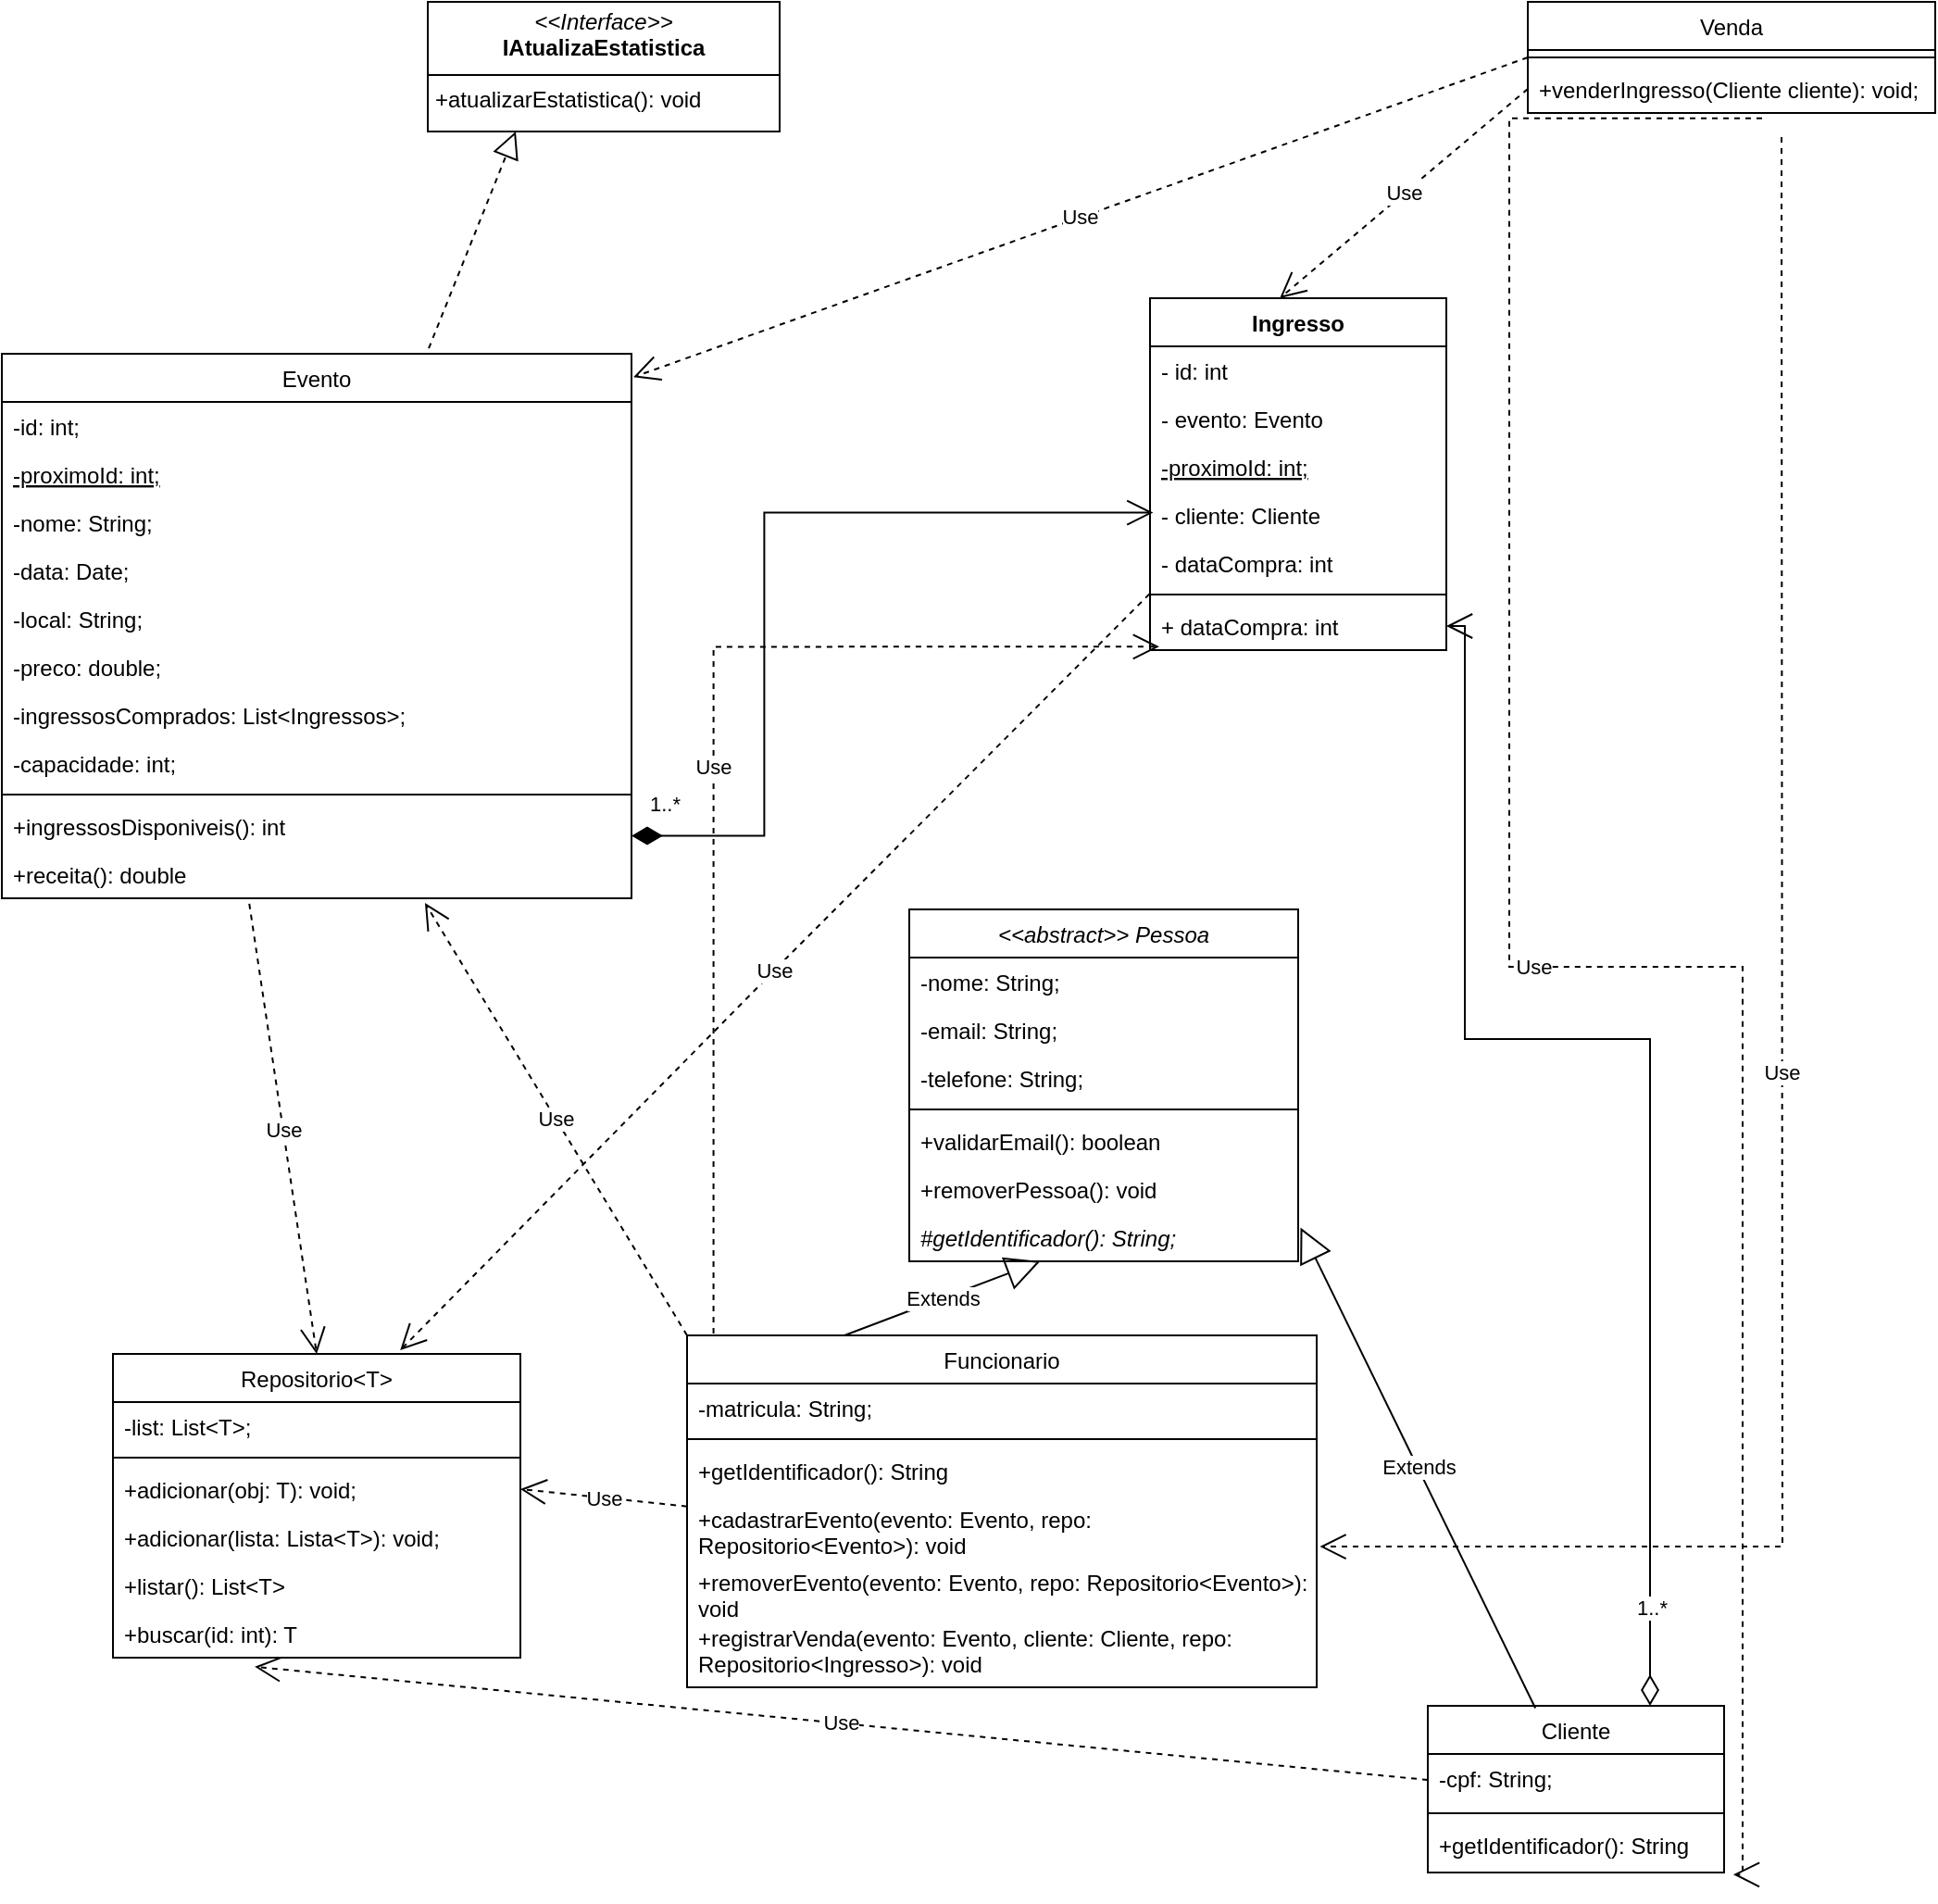 <mxfile version="26.2.8">
  <diagram id="C5RBs43oDa-KdzZeNtuy" name="Page-1">
    <mxGraphModel dx="2231" dy="2558" grid="1" gridSize="10" guides="1" tooltips="1" connect="1" arrows="1" fold="1" page="1" pageScale="1" pageWidth="827" pageHeight="1169" math="0" shadow="0">
      <root>
        <mxCell id="WIyWlLk6GJQsqaUBKTNV-0" />
        <mxCell id="WIyWlLk6GJQsqaUBKTNV-1" parent="WIyWlLk6GJQsqaUBKTNV-0" />
        <mxCell id="zkfFHV4jXpPFQw0GAbJ--0" value="Cliente" style="swimlane;fontStyle=0;align=center;verticalAlign=top;childLayout=stackLayout;horizontal=1;startSize=26;horizontalStack=0;resizeParent=1;resizeLast=0;collapsible=1;marginBottom=0;rounded=0;shadow=0;strokeWidth=1;" parent="WIyWlLk6GJQsqaUBKTNV-1" vertex="1">
          <mxGeometry x="140" y="720" width="160" height="90" as="geometry">
            <mxRectangle x="230" y="140" width="160" height="26" as="alternateBounds" />
          </mxGeometry>
        </mxCell>
        <mxCell id="zkfFHV4jXpPFQw0GAbJ--1" value="-cpf: String;" style="text;align=left;verticalAlign=top;spacingLeft=4;spacingRight=4;overflow=hidden;rotatable=0;points=[[0,0.5],[1,0.5]];portConstraint=eastwest;" parent="zkfFHV4jXpPFQw0GAbJ--0" vertex="1">
          <mxGeometry y="26" width="160" height="28" as="geometry" />
        </mxCell>
        <mxCell id="zkfFHV4jXpPFQw0GAbJ--4" value="" style="line;html=1;strokeWidth=1;align=left;verticalAlign=middle;spacingTop=-1;spacingLeft=3;spacingRight=3;rotatable=0;labelPosition=right;points=[];portConstraint=eastwest;" parent="zkfFHV4jXpPFQw0GAbJ--0" vertex="1">
          <mxGeometry y="54" width="160" height="8" as="geometry" />
        </mxCell>
        <mxCell id="s1ZybqcROR9ATGlQhX3g-2" value="+getIdentificador(): String" style="text;align=left;verticalAlign=top;spacingLeft=4;spacingRight=4;overflow=hidden;rotatable=0;points=[[0,0.5],[1,0.5]];portConstraint=eastwest;" parent="zkfFHV4jXpPFQw0GAbJ--0" vertex="1">
          <mxGeometry y="62" width="160" height="26" as="geometry" />
        </mxCell>
        <mxCell id="s1ZybqcROR9ATGlQhX3g-5" value="Evento" style="swimlane;fontStyle=0;align=center;verticalAlign=top;childLayout=stackLayout;horizontal=1;startSize=26;horizontalStack=0;resizeParent=1;resizeLast=0;collapsible=1;marginBottom=0;rounded=0;shadow=0;strokeWidth=1;" parent="WIyWlLk6GJQsqaUBKTNV-1" vertex="1">
          <mxGeometry x="-630" y="-10" width="340" height="294" as="geometry">
            <mxRectangle x="230" y="140" width="160" height="26" as="alternateBounds" />
          </mxGeometry>
        </mxCell>
        <mxCell id="s1ZybqcROR9ATGlQhX3g-6" value="-id: int;" style="text;align=left;verticalAlign=top;spacingLeft=4;spacingRight=4;overflow=hidden;rotatable=0;points=[[0,0.5],[1,0.5]];portConstraint=eastwest;" parent="s1ZybqcROR9ATGlQhX3g-5" vertex="1">
          <mxGeometry y="26" width="340" height="26" as="geometry" />
        </mxCell>
        <mxCell id="aVM3E2u_od6eSczz8GF1-40" value="-proximoId: int;" style="text;align=left;verticalAlign=top;spacingLeft=4;spacingRight=4;overflow=hidden;rotatable=0;points=[[0,0.5],[1,0.5]];portConstraint=eastwest;fontStyle=4;horizontal=1;" vertex="1" parent="s1ZybqcROR9ATGlQhX3g-5">
          <mxGeometry y="52" width="340" height="26" as="geometry" />
        </mxCell>
        <mxCell id="s1ZybqcROR9ATGlQhX3g-7" value="-nome: String;" style="text;align=left;verticalAlign=top;spacingLeft=4;spacingRight=4;overflow=hidden;rotatable=0;points=[[0,0.5],[1,0.5]];portConstraint=eastwest;rounded=0;shadow=0;html=0;" parent="s1ZybqcROR9ATGlQhX3g-5" vertex="1">
          <mxGeometry y="78" width="340" height="26" as="geometry" />
        </mxCell>
        <mxCell id="s1ZybqcROR9ATGlQhX3g-8" value="-data: Date;" style="text;align=left;verticalAlign=top;spacingLeft=4;spacingRight=4;overflow=hidden;rotatable=0;points=[[0,0.5],[1,0.5]];portConstraint=eastwest;rounded=0;shadow=0;html=0;" parent="s1ZybqcROR9ATGlQhX3g-5" vertex="1">
          <mxGeometry y="104" width="340" height="26" as="geometry" />
        </mxCell>
        <mxCell id="s1ZybqcROR9ATGlQhX3g-9" value="-local: String;" style="text;align=left;verticalAlign=top;spacingLeft=4;spacingRight=4;overflow=hidden;rotatable=0;points=[[0,0.5],[1,0.5]];portConstraint=eastwest;rounded=0;shadow=0;html=0;" parent="s1ZybqcROR9ATGlQhX3g-5" vertex="1">
          <mxGeometry y="130" width="340" height="26" as="geometry" />
        </mxCell>
        <mxCell id="s1ZybqcROR9ATGlQhX3g-14" value="-preco: double;" style="text;align=left;verticalAlign=top;spacingLeft=4;spacingRight=4;overflow=hidden;rotatable=0;points=[[0,0.5],[1,0.5]];portConstraint=eastwest;rounded=0;shadow=0;html=0;" parent="s1ZybqcROR9ATGlQhX3g-5" vertex="1">
          <mxGeometry y="156" width="340" height="26" as="geometry" />
        </mxCell>
        <mxCell id="s1ZybqcROR9ATGlQhX3g-54" value="-ingressosComprados: List&lt;Ingressos&gt;;" style="text;align=left;verticalAlign=top;spacingLeft=4;spacingRight=4;overflow=hidden;rotatable=0;points=[[0,0.5],[1,0.5]];portConstraint=eastwest;rounded=0;shadow=0;html=0;" parent="s1ZybqcROR9ATGlQhX3g-5" vertex="1">
          <mxGeometry y="182" width="340" height="26" as="geometry" />
        </mxCell>
        <mxCell id="s1ZybqcROR9ATGlQhX3g-55" value="-capacidade: int;" style="text;align=left;verticalAlign=top;spacingLeft=4;spacingRight=4;overflow=hidden;rotatable=0;points=[[0,0.5],[1,0.5]];portConstraint=eastwest;rounded=0;shadow=0;html=0;" parent="s1ZybqcROR9ATGlQhX3g-5" vertex="1">
          <mxGeometry y="208" width="340" height="26" as="geometry" />
        </mxCell>
        <mxCell id="s1ZybqcROR9ATGlQhX3g-10" value="" style="line;html=1;strokeWidth=1;align=left;verticalAlign=middle;spacingTop=-1;spacingLeft=3;spacingRight=3;rotatable=0;labelPosition=right;points=[];portConstraint=eastwest;" parent="s1ZybqcROR9ATGlQhX3g-5" vertex="1">
          <mxGeometry y="234" width="340" height="8" as="geometry" />
        </mxCell>
        <mxCell id="s1ZybqcROR9ATGlQhX3g-15" value="+ingressosDisponiveis(): int" style="text;align=left;verticalAlign=top;spacingLeft=4;spacingRight=4;overflow=hidden;rotatable=0;points=[[0,0.5],[1,0.5]];portConstraint=eastwest;" parent="s1ZybqcROR9ATGlQhX3g-5" vertex="1">
          <mxGeometry y="242" width="340" height="26" as="geometry" />
        </mxCell>
        <mxCell id="s1ZybqcROR9ATGlQhX3g-16" value="+receita(): double" style="text;align=left;verticalAlign=top;spacingLeft=4;spacingRight=4;overflow=hidden;rotatable=0;points=[[0,0.5],[1,0.5]];portConstraint=eastwest;" parent="s1ZybqcROR9ATGlQhX3g-5" vertex="1">
          <mxGeometry y="268" width="340" height="26" as="geometry" />
        </mxCell>
        <mxCell id="s1ZybqcROR9ATGlQhX3g-17" value="&lt;p style=&quot;margin:0px;margin-top:4px;text-align:center;&quot;&gt;&lt;i&gt;&amp;lt;&amp;lt;Interface&amp;gt;&amp;gt;&lt;/i&gt;&lt;br&gt;&lt;b&gt;IAtualizaEstatistica&lt;/b&gt;&lt;/p&gt;&lt;hr size=&quot;1&quot; style=&quot;border-style:solid;&quot;&gt;&lt;p style=&quot;margin:0px;margin-left:4px;&quot;&gt;&lt;/p&gt;&lt;p style=&quot;margin:0px;margin-left:4px;&quot;&gt;+atualizarEstatistica(): void&lt;br&gt;&lt;br&gt;&lt;/p&gt;" style="verticalAlign=top;align=left;overflow=fill;html=1;whiteSpace=wrap;" parent="WIyWlLk6GJQsqaUBKTNV-1" vertex="1">
          <mxGeometry x="-400" y="-200" width="190" height="70" as="geometry" />
        </mxCell>
        <mxCell id="s1ZybqcROR9ATGlQhX3g-20" value="&lt;&lt;abstract&gt;&gt; Pessoa" style="swimlane;fontStyle=2;align=center;verticalAlign=top;childLayout=stackLayout;horizontal=1;startSize=26;horizontalStack=0;resizeParent=1;resizeLast=0;collapsible=1;marginBottom=0;rounded=0;shadow=0;strokeWidth=1;" parent="WIyWlLk6GJQsqaUBKTNV-1" vertex="1">
          <mxGeometry x="-140" y="290" width="210" height="190" as="geometry">
            <mxRectangle x="230" y="140" width="160" height="26" as="alternateBounds" />
          </mxGeometry>
        </mxCell>
        <mxCell id="s1ZybqcROR9ATGlQhX3g-22" value="-nome: String;" style="text;align=left;verticalAlign=top;spacingLeft=4;spacingRight=4;overflow=hidden;rotatable=0;points=[[0,0.5],[1,0.5]];portConstraint=eastwest;rounded=0;shadow=0;html=0;" parent="s1ZybqcROR9ATGlQhX3g-20" vertex="1">
          <mxGeometry y="26" width="210" height="26" as="geometry" />
        </mxCell>
        <mxCell id="s1ZybqcROR9ATGlQhX3g-33" value="-email: String;" style="text;align=left;verticalAlign=top;spacingLeft=4;spacingRight=4;overflow=hidden;rotatable=0;points=[[0,0.5],[1,0.5]];portConstraint=eastwest;rounded=0;shadow=0;html=0;" parent="s1ZybqcROR9ATGlQhX3g-20" vertex="1">
          <mxGeometry y="52" width="210" height="26" as="geometry" />
        </mxCell>
        <mxCell id="s1ZybqcROR9ATGlQhX3g-32" value="-telefone: String;" style="text;align=left;verticalAlign=top;spacingLeft=4;spacingRight=4;overflow=hidden;rotatable=0;points=[[0,0.5],[1,0.5]];portConstraint=eastwest;rounded=0;shadow=0;html=0;" parent="s1ZybqcROR9ATGlQhX3g-20" vertex="1">
          <mxGeometry y="78" width="210" height="26" as="geometry" />
        </mxCell>
        <mxCell id="s1ZybqcROR9ATGlQhX3g-27" value="" style="line;html=1;strokeWidth=1;align=left;verticalAlign=middle;spacingTop=-1;spacingLeft=3;spacingRight=3;rotatable=0;labelPosition=right;points=[];portConstraint=eastwest;" parent="s1ZybqcROR9ATGlQhX3g-20" vertex="1">
          <mxGeometry y="104" width="210" height="8" as="geometry" />
        </mxCell>
        <mxCell id="s1ZybqcROR9ATGlQhX3g-29" value="+validarEmail(): boolean" style="text;align=left;verticalAlign=top;spacingLeft=4;spacingRight=4;overflow=hidden;rotatable=0;points=[[0,0.5],[1,0.5]];portConstraint=eastwest;" parent="s1ZybqcROR9ATGlQhX3g-20" vertex="1">
          <mxGeometry y="112" width="210" height="26" as="geometry" />
        </mxCell>
        <mxCell id="s1ZybqcROR9ATGlQhX3g-44" value="+removerPessoa(): void" style="text;align=left;verticalAlign=top;spacingLeft=4;spacingRight=4;overflow=hidden;rotatable=0;points=[[0,0.5],[1,0.5]];portConstraint=eastwest;" parent="s1ZybqcROR9ATGlQhX3g-20" vertex="1">
          <mxGeometry y="138" width="210" height="26" as="geometry" />
        </mxCell>
        <mxCell id="s1ZybqcROR9ATGlQhX3g-31" value="#getIdentificador(): String;" style="text;align=left;verticalAlign=top;spacingLeft=4;spacingRight=4;overflow=hidden;rotatable=0;points=[[0,0.5],[1,0.5]];portConstraint=eastwest;fontStyle=2" parent="s1ZybqcROR9ATGlQhX3g-20" vertex="1">
          <mxGeometry y="164" width="210" height="26" as="geometry" />
        </mxCell>
        <mxCell id="s1ZybqcROR9ATGlQhX3g-34" value="Funcionario" style="swimlane;fontStyle=0;align=center;verticalAlign=top;childLayout=stackLayout;horizontal=1;startSize=26;horizontalStack=0;resizeParent=1;resizeLast=0;collapsible=1;marginBottom=0;rounded=0;shadow=0;strokeWidth=1;" parent="WIyWlLk6GJQsqaUBKTNV-1" vertex="1">
          <mxGeometry x="-260" y="520" width="340" height="190" as="geometry">
            <mxRectangle x="230" y="140" width="160" height="26" as="alternateBounds" />
          </mxGeometry>
        </mxCell>
        <mxCell id="s1ZybqcROR9ATGlQhX3g-35" value="-matricula: String;" style="text;align=left;verticalAlign=top;spacingLeft=4;spacingRight=4;overflow=hidden;rotatable=0;points=[[0,0.5],[1,0.5]];portConstraint=eastwest;" parent="s1ZybqcROR9ATGlQhX3g-34" vertex="1">
          <mxGeometry y="26" width="340" height="26" as="geometry" />
        </mxCell>
        <mxCell id="s1ZybqcROR9ATGlQhX3g-36" value="" style="line;html=1;strokeWidth=1;align=left;verticalAlign=middle;spacingTop=-1;spacingLeft=3;spacingRight=3;rotatable=0;labelPosition=right;points=[];portConstraint=eastwest;" parent="s1ZybqcROR9ATGlQhX3g-34" vertex="1">
          <mxGeometry y="52" width="340" height="8" as="geometry" />
        </mxCell>
        <mxCell id="aVM3E2u_od6eSczz8GF1-53" value="+getIdentificador(): String" style="text;align=left;verticalAlign=top;spacingLeft=4;spacingRight=4;overflow=hidden;rotatable=0;points=[[0,0.5],[1,0.5]];portConstraint=eastwest;whiteSpace=wrap;" vertex="1" parent="s1ZybqcROR9ATGlQhX3g-34">
          <mxGeometry y="60" width="340" height="26" as="geometry" />
        </mxCell>
        <mxCell id="s1ZybqcROR9ATGlQhX3g-37" value="+cadastrarEvento(evento: Evento, repo: Repositorio&lt;Evento&gt;): void" style="text;align=left;verticalAlign=top;spacingLeft=4;spacingRight=4;overflow=hidden;rotatable=0;points=[[0,0.5],[1,0.5]];portConstraint=eastwest;whiteSpace=wrap;" parent="s1ZybqcROR9ATGlQhX3g-34" vertex="1">
          <mxGeometry y="86" width="340" height="34" as="geometry" />
        </mxCell>
        <mxCell id="aVM3E2u_od6eSczz8GF1-56" value="+removerEvento(evento: Evento, repo: Repositorio&lt;Evento&gt;): void" style="text;align=left;verticalAlign=top;spacingLeft=4;spacingRight=4;overflow=hidden;rotatable=0;points=[[0,0.5],[1,0.5]];portConstraint=eastwest;whiteSpace=wrap;" vertex="1" parent="s1ZybqcROR9ATGlQhX3g-34">
          <mxGeometry y="120" width="340" height="30" as="geometry" />
        </mxCell>
        <mxCell id="aVM3E2u_od6eSczz8GF1-57" value="+registrarVenda(evento: Evento, cliente: Cliente, repo: Repositorio&lt;Ingresso&gt;): void" style="text;align=left;verticalAlign=top;spacingLeft=4;spacingRight=4;overflow=hidden;rotatable=0;points=[[0,0.5],[1,0.5]];portConstraint=eastwest;whiteSpace=wrap;" vertex="1" parent="s1ZybqcROR9ATGlQhX3g-34">
          <mxGeometry y="150" width="340" height="32" as="geometry" />
        </mxCell>
        <mxCell id="s1ZybqcROR9ATGlQhX3g-45" value="Ingresso" style="swimlane;fontStyle=1;align=center;verticalAlign=top;childLayout=stackLayout;horizontal=1;startSize=26;horizontalStack=0;resizeParent=1;resizeParentMax=0;resizeLast=0;collapsible=1;marginBottom=0;whiteSpace=wrap;html=1;" parent="WIyWlLk6GJQsqaUBKTNV-1" vertex="1">
          <mxGeometry x="-10" y="-40" width="160" height="190" as="geometry" />
        </mxCell>
        <mxCell id="s1ZybqcROR9ATGlQhX3g-46" value="- id: int" style="text;strokeColor=none;fillColor=none;align=left;verticalAlign=top;spacingLeft=4;spacingRight=4;overflow=hidden;rotatable=0;points=[[0,0.5],[1,0.5]];portConstraint=eastwest;whiteSpace=wrap;html=1;" parent="s1ZybqcROR9ATGlQhX3g-45" vertex="1">
          <mxGeometry y="26" width="160" height="26" as="geometry" />
        </mxCell>
        <mxCell id="s1ZybqcROR9ATGlQhX3g-49" value="- evento: Evento" style="text;strokeColor=none;fillColor=none;align=left;verticalAlign=top;spacingLeft=4;spacingRight=4;overflow=hidden;rotatable=0;points=[[0,0.5],[1,0.5]];portConstraint=eastwest;whiteSpace=wrap;html=1;" parent="s1ZybqcROR9ATGlQhX3g-45" vertex="1">
          <mxGeometry y="52" width="160" height="26" as="geometry" />
        </mxCell>
        <mxCell id="aVM3E2u_od6eSczz8GF1-41" value="-proximoId: int;" style="text;align=left;verticalAlign=top;spacingLeft=4;spacingRight=4;overflow=hidden;rotatable=0;points=[[0,0.5],[1,0.5]];portConstraint=eastwest;fontStyle=4;horizontal=1;" vertex="1" parent="s1ZybqcROR9ATGlQhX3g-45">
          <mxGeometry y="78" width="160" height="26" as="geometry" />
        </mxCell>
        <mxCell id="s1ZybqcROR9ATGlQhX3g-50" value="- cliente: Cliente" style="text;strokeColor=none;fillColor=none;align=left;verticalAlign=top;spacingLeft=4;spacingRight=4;overflow=hidden;rotatable=0;points=[[0,0.5],[1,0.5]];portConstraint=eastwest;whiteSpace=wrap;html=1;" parent="s1ZybqcROR9ATGlQhX3g-45" vertex="1">
          <mxGeometry y="104" width="160" height="26" as="geometry" />
        </mxCell>
        <mxCell id="s1ZybqcROR9ATGlQhX3g-51" value="- dataCompra: int" style="text;strokeColor=none;fillColor=none;align=left;verticalAlign=top;spacingLeft=4;spacingRight=4;overflow=hidden;rotatable=0;points=[[0,0.5],[1,0.5]];portConstraint=eastwest;whiteSpace=wrap;html=1;" parent="s1ZybqcROR9ATGlQhX3g-45" vertex="1">
          <mxGeometry y="130" width="160" height="26" as="geometry" />
        </mxCell>
        <mxCell id="s1ZybqcROR9ATGlQhX3g-47" value="" style="line;strokeWidth=1;fillColor=none;align=left;verticalAlign=middle;spacingTop=-1;spacingLeft=3;spacingRight=3;rotatable=0;labelPosition=right;points=[];portConstraint=eastwest;strokeColor=inherit;" parent="s1ZybqcROR9ATGlQhX3g-45" vertex="1">
          <mxGeometry y="156" width="160" height="8" as="geometry" />
        </mxCell>
        <mxCell id="aVM3E2u_od6eSczz8GF1-17" value="+ dataCompra: int" style="text;strokeColor=none;fillColor=none;align=left;verticalAlign=top;spacingLeft=4;spacingRight=4;overflow=hidden;rotatable=0;points=[[0,0.5],[1,0.5]];portConstraint=eastwest;whiteSpace=wrap;html=1;" vertex="1" parent="s1ZybqcROR9ATGlQhX3g-45">
          <mxGeometry y="164" width="160" height="26" as="geometry" />
        </mxCell>
        <mxCell id="aVM3E2u_od6eSczz8GF1-0" value="Repositorio&lt;T&gt;" style="swimlane;fontStyle=0;align=center;verticalAlign=top;childLayout=stackLayout;horizontal=1;startSize=26;horizontalStack=0;resizeParent=1;resizeLast=0;collapsible=1;marginBottom=0;rounded=0;shadow=0;strokeWidth=1;" vertex="1" parent="WIyWlLk6GJQsqaUBKTNV-1">
          <mxGeometry x="-570" y="530" width="220" height="164" as="geometry">
            <mxRectangle x="230" y="140" width="160" height="26" as="alternateBounds" />
          </mxGeometry>
        </mxCell>
        <mxCell id="aVM3E2u_od6eSczz8GF1-1" value="-list: List&lt;T&gt;;" style="text;align=left;verticalAlign=top;spacingLeft=4;spacingRight=4;overflow=hidden;rotatable=0;points=[[0,0.5],[1,0.5]];portConstraint=eastwest;" vertex="1" parent="aVM3E2u_od6eSczz8GF1-0">
          <mxGeometry y="26" width="220" height="26" as="geometry" />
        </mxCell>
        <mxCell id="aVM3E2u_od6eSczz8GF1-3" value="" style="line;html=1;strokeWidth=1;align=left;verticalAlign=middle;spacingTop=-1;spacingLeft=3;spacingRight=3;rotatable=0;labelPosition=right;points=[];portConstraint=eastwest;" vertex="1" parent="aVM3E2u_od6eSczz8GF1-0">
          <mxGeometry y="52" width="220" height="8" as="geometry" />
        </mxCell>
        <mxCell id="aVM3E2u_od6eSczz8GF1-4" value="+adicionar(obj: T): void;&#xa;" style="text;align=left;verticalAlign=top;spacingLeft=4;spacingRight=4;overflow=hidden;rotatable=0;points=[[0,0.5],[1,0.5]];portConstraint=eastwest;" vertex="1" parent="aVM3E2u_od6eSczz8GF1-0">
          <mxGeometry y="60" width="220" height="26" as="geometry" />
        </mxCell>
        <mxCell id="aVM3E2u_od6eSczz8GF1-43" value="+adicionar(lista: Lista&lt;T&gt;): void;&#xa;" style="text;align=left;verticalAlign=top;spacingLeft=4;spacingRight=4;overflow=hidden;rotatable=0;points=[[0,0.5],[1,0.5]];portConstraint=eastwest;" vertex="1" parent="aVM3E2u_od6eSczz8GF1-0">
          <mxGeometry y="86" width="220" height="26" as="geometry" />
        </mxCell>
        <mxCell id="aVM3E2u_od6eSczz8GF1-5" value="+listar(): List&lt;T&gt;" style="text;align=left;verticalAlign=top;spacingLeft=4;spacingRight=4;overflow=hidden;rotatable=0;points=[[0,0.5],[1,0.5]];portConstraint=eastwest;" vertex="1" parent="aVM3E2u_od6eSczz8GF1-0">
          <mxGeometry y="112" width="220" height="26" as="geometry" />
        </mxCell>
        <mxCell id="aVM3E2u_od6eSczz8GF1-6" value="+buscar(id: int): T" style="text;align=left;verticalAlign=top;spacingLeft=4;spacingRight=4;overflow=hidden;rotatable=0;points=[[0,0.5],[1,0.5]];portConstraint=eastwest;" vertex="1" parent="aVM3E2u_od6eSczz8GF1-0">
          <mxGeometry y="138" width="220" height="26" as="geometry" />
        </mxCell>
        <mxCell id="aVM3E2u_od6eSczz8GF1-12" value="" style="endArrow=block;dashed=1;endFill=0;endSize=12;html=1;rounded=0;entryX=0.25;entryY=1;entryDx=0;entryDy=0;exitX=0.678;exitY=-0.01;exitDx=0;exitDy=0;exitPerimeter=0;" edge="1" parent="WIyWlLk6GJQsqaUBKTNV-1" source="s1ZybqcROR9ATGlQhX3g-5" target="s1ZybqcROR9ATGlQhX3g-17">
          <mxGeometry width="160" relative="1" as="geometry">
            <mxPoint x="180" y="404.29" as="sourcePoint" />
            <mxPoint x="340" y="404.29" as="targetPoint" />
          </mxGeometry>
        </mxCell>
        <mxCell id="aVM3E2u_od6eSczz8GF1-18" value="Venda" style="swimlane;fontStyle=0;align=center;verticalAlign=top;childLayout=stackLayout;horizontal=1;startSize=26;horizontalStack=0;resizeParent=1;resizeLast=0;collapsible=1;marginBottom=0;rounded=0;shadow=0;strokeWidth=1;" vertex="1" parent="WIyWlLk6GJQsqaUBKTNV-1">
          <mxGeometry x="194" y="-200" width="220" height="60" as="geometry">
            <mxRectangle x="230" y="140" width="160" height="26" as="alternateBounds" />
          </mxGeometry>
        </mxCell>
        <mxCell id="aVM3E2u_od6eSczz8GF1-21" value="" style="line;html=1;strokeWidth=1;align=left;verticalAlign=middle;spacingTop=-1;spacingLeft=3;spacingRight=3;rotatable=0;labelPosition=right;points=[];portConstraint=eastwest;" vertex="1" parent="aVM3E2u_od6eSczz8GF1-18">
          <mxGeometry y="26" width="220" height="8" as="geometry" />
        </mxCell>
        <mxCell id="aVM3E2u_od6eSczz8GF1-22" value="+venderIngresso(Cliente cliente): void;&#xa;" style="text;align=left;verticalAlign=top;spacingLeft=4;spacingRight=4;overflow=hidden;rotatable=0;points=[[0,0.5],[1,0.5]];portConstraint=eastwest;" vertex="1" parent="aVM3E2u_od6eSczz8GF1-18">
          <mxGeometry y="34" width="220" height="26" as="geometry" />
        </mxCell>
        <mxCell id="aVM3E2u_od6eSczz8GF1-26" value="1..*" style="endArrow=open;html=1;endSize=12;startArrow=diamondThin;startSize=14;startFill=0;edgeStyle=orthogonalEdgeStyle;align=left;verticalAlign=bottom;rounded=0;exitX=0.75;exitY=0;exitDx=0;exitDy=0;" edge="1" parent="WIyWlLk6GJQsqaUBKTNV-1" source="zkfFHV4jXpPFQw0GAbJ--0" target="aVM3E2u_od6eSczz8GF1-17">
          <mxGeometry x="-0.873" y="9" relative="1" as="geometry">
            <mxPoint x="120" y="780" as="sourcePoint" />
            <mxPoint x="190" y="310" as="targetPoint" />
            <Array as="points">
              <mxPoint x="260" y="360" />
              <mxPoint x="160" y="360" />
              <mxPoint x="160" y="137" />
            </Array>
            <mxPoint as="offset" />
          </mxGeometry>
        </mxCell>
        <mxCell id="aVM3E2u_od6eSczz8GF1-29" value="Extends" style="endArrow=block;endSize=16;endFill=0;html=1;rounded=0;exitX=0.363;exitY=0.014;exitDx=0;exitDy=0;exitPerimeter=0;entryX=1.006;entryY=0.3;entryDx=0;entryDy=0;entryPerimeter=0;" edge="1" parent="WIyWlLk6GJQsqaUBKTNV-1" source="zkfFHV4jXpPFQw0GAbJ--0" target="s1ZybqcROR9ATGlQhX3g-31">
          <mxGeometry width="160" relative="1" as="geometry">
            <mxPoint x="10" y="720" as="sourcePoint" />
            <mxPoint x="20" y="650" as="targetPoint" />
          </mxGeometry>
        </mxCell>
        <mxCell id="aVM3E2u_od6eSczz8GF1-30" value="Extends" style="endArrow=block;endSize=16;endFill=0;html=1;rounded=0;exitX=0.25;exitY=0;exitDx=0;exitDy=0;" edge="1" parent="WIyWlLk6GJQsqaUBKTNV-1" source="s1ZybqcROR9ATGlQhX3g-34" target="s1ZybqcROR9ATGlQhX3g-31">
          <mxGeometry width="160" relative="1" as="geometry">
            <mxPoint x="-190" y="740" as="sourcePoint" />
            <mxPoint x="-180" y="640" as="targetPoint" />
          </mxGeometry>
        </mxCell>
        <mxCell id="aVM3E2u_od6eSczz8GF1-32" value="Use" style="endArrow=open;endSize=12;dashed=1;html=1;rounded=0;exitX=0.393;exitY=1.112;exitDx=0;exitDy=0;exitPerimeter=0;entryX=0.5;entryY=0;entryDx=0;entryDy=0;" edge="1" parent="WIyWlLk6GJQsqaUBKTNV-1" source="s1ZybqcROR9ATGlQhX3g-16" target="aVM3E2u_od6eSczz8GF1-0">
          <mxGeometry width="160" relative="1" as="geometry">
            <mxPoint x="-493" y="380" as="sourcePoint" />
            <mxPoint x="-333" y="380" as="targetPoint" />
          </mxGeometry>
        </mxCell>
        <mxCell id="aVM3E2u_od6eSczz8GF1-34" value="Use" style="endArrow=open;endSize=12;dashed=1;html=1;rounded=0;exitX=-0.002;exitY=-0.166;exitDx=0;exitDy=0;exitPerimeter=0;entryX=0.705;entryY=-0.012;entryDx=0;entryDy=0;entryPerimeter=0;" edge="1" parent="WIyWlLk6GJQsqaUBKTNV-1" source="aVM3E2u_od6eSczz8GF1-17" target="aVM3E2u_od6eSczz8GF1-0">
          <mxGeometry width="160" relative="1" as="geometry">
            <mxPoint x="-366" y="390" as="sourcePoint" />
            <mxPoint x="-390" y="507" as="targetPoint" />
            <Array as="points">
              <mxPoint x="-210" y="320" />
            </Array>
          </mxGeometry>
        </mxCell>
        <mxCell id="aVM3E2u_od6eSczz8GF1-35" value="Use" style="endArrow=open;endSize=12;dashed=1;html=1;rounded=0;exitX=0;exitY=0.5;exitDx=0;exitDy=0;entryX=0.348;entryY=1.189;entryDx=0;entryDy=0;entryPerimeter=0;" edge="1" parent="WIyWlLk6GJQsqaUBKTNV-1" source="zkfFHV4jXpPFQw0GAbJ--1" target="aVM3E2u_od6eSczz8GF1-6">
          <mxGeometry width="160" relative="1" as="geometry">
            <mxPoint x="-240" y="760" as="sourcePoint" />
            <mxPoint x="-264" y="877" as="targetPoint" />
          </mxGeometry>
        </mxCell>
        <mxCell id="aVM3E2u_od6eSczz8GF1-36" value="Use" style="endArrow=open;endSize=12;dashed=1;html=1;rounded=0;exitX=0;exitY=0.5;exitDx=0;exitDy=0;entryX=1.003;entryY=0.043;entryDx=0;entryDy=0;entryPerimeter=0;" edge="1" parent="WIyWlLk6GJQsqaUBKTNV-1" source="aVM3E2u_od6eSczz8GF1-18" target="s1ZybqcROR9ATGlQhX3g-5">
          <mxGeometry width="160" relative="1" as="geometry">
            <mxPoint x="-36" y="-150" as="sourcePoint" />
            <mxPoint x="-60" y="67" as="targetPoint" />
          </mxGeometry>
        </mxCell>
        <mxCell id="aVM3E2u_od6eSczz8GF1-37" value="Use" style="endArrow=open;endSize=12;dashed=1;html=1;rounded=0;exitX=0;exitY=0.5;exitDx=0;exitDy=0;entryX=0.438;entryY=0;entryDx=0;entryDy=0;entryPerimeter=0;" edge="1" parent="WIyWlLk6GJQsqaUBKTNV-1" source="aVM3E2u_od6eSczz8GF1-22" target="s1ZybqcROR9ATGlQhX3g-45">
          <mxGeometry width="160" relative="1" as="geometry">
            <mxPoint x="270" y="182.5" as="sourcePoint" />
            <mxPoint x="-220" y="97.5" as="targetPoint" />
          </mxGeometry>
        </mxCell>
        <mxCell id="aVM3E2u_od6eSczz8GF1-38" value="Use" style="endArrow=open;endSize=12;dashed=1;html=1;rounded=0;exitX=0.575;exitY=1.112;exitDx=0;exitDy=0;entryX=1.031;entryY=1.118;entryDx=0;entryDy=0;entryPerimeter=0;exitPerimeter=0;edgeStyle=orthogonalEdgeStyle;" edge="1" parent="WIyWlLk6GJQsqaUBKTNV-1" source="aVM3E2u_od6eSczz8GF1-22" target="s1ZybqcROR9ATGlQhX3g-2">
          <mxGeometry width="160" relative="1" as="geometry">
            <mxPoint x="689" y="396" as="sourcePoint" />
            <mxPoint x="160" y="380" as="targetPoint" />
          </mxGeometry>
        </mxCell>
        <mxCell id="aVM3E2u_od6eSczz8GF1-39" value="1..*" style="endArrow=open;html=1;endSize=12;startArrow=diamondThin;startSize=14;startFill=1;edgeStyle=orthogonalEdgeStyle;align=left;verticalAlign=bottom;rounded=0;entryX=0;entryY=0.22;entryDx=0;entryDy=0;entryPerimeter=0;exitX=0.995;exitY=0.469;exitDx=0;exitDy=0;exitPerimeter=0;" edge="1" parent="WIyWlLk6GJQsqaUBKTNV-1">
          <mxGeometry x="-0.962" y="8" relative="1" as="geometry">
            <mxPoint x="-290.0" y="250.244" as="sourcePoint" />
            <mxPoint x="-8.3" y="75.77" as="targetPoint" />
            <Array as="points">
              <mxPoint x="-218.3" y="250.05" />
              <mxPoint x="-218.3" y="76.05" />
            </Array>
            <mxPoint as="offset" />
          </mxGeometry>
        </mxCell>
        <mxCell id="aVM3E2u_od6eSczz8GF1-69" value="Use" style="endArrow=open;endSize=12;dashed=1;html=1;rounded=0;exitX=0;exitY=0;exitDx=0;exitDy=0;entryX=0.672;entryY=1.096;entryDx=0;entryDy=0;entryPerimeter=0;" edge="1" parent="WIyWlLk6GJQsqaUBKTNV-1" source="s1ZybqcROR9ATGlQhX3g-34" target="s1ZybqcROR9ATGlQhX3g-16">
          <mxGeometry width="160" relative="1" as="geometry">
            <mxPoint x="-330" y="460" as="sourcePoint" />
            <mxPoint x="-170" y="460" as="targetPoint" />
          </mxGeometry>
        </mxCell>
        <mxCell id="aVM3E2u_od6eSczz8GF1-70" value="Use" style="endArrow=open;endSize=12;dashed=1;html=1;rounded=0;exitX=0.575;exitY=1.112;exitDx=0;exitDy=0;entryX=1.005;entryY=0.824;entryDx=0;entryDy=0;entryPerimeter=0;exitPerimeter=0;edgeStyle=orthogonalEdgeStyle;" edge="1" parent="WIyWlLk6GJQsqaUBKTNV-1" target="s1ZybqcROR9ATGlQhX3g-37">
          <mxGeometry width="160" relative="1" as="geometry">
            <mxPoint x="331" y="-127" as="sourcePoint" />
            <mxPoint x="315" y="821" as="targetPoint" />
          </mxGeometry>
        </mxCell>
        <mxCell id="aVM3E2u_od6eSczz8GF1-71" value="Use" style="endArrow=open;endSize=12;dashed=1;html=1;rounded=0;exitX=0;exitY=0.186;exitDx=0;exitDy=0;entryX=1;entryY=0.5;entryDx=0;entryDy=0;exitPerimeter=0;" edge="1" parent="WIyWlLk6GJQsqaUBKTNV-1" source="s1ZybqcROR9ATGlQhX3g-37" target="aVM3E2u_od6eSczz8GF1-4">
          <mxGeometry width="160" relative="1" as="geometry">
            <mxPoint x="-278" y="614" as="sourcePoint" />
            <mxPoint x="-420" y="380" as="targetPoint" />
          </mxGeometry>
        </mxCell>
        <mxCell id="aVM3E2u_od6eSczz8GF1-72" value="Use" style="endArrow=open;endSize=12;dashed=1;html=1;rounded=0;exitX=0.042;exitY=-0.005;exitDx=0;exitDy=0;exitPerimeter=0;entryX=0.031;entryY=0.929;entryDx=0;entryDy=0;entryPerimeter=0;edgeStyle=orthogonalEdgeStyle;" edge="1" parent="WIyWlLk6GJQsqaUBKTNV-1" source="s1ZybqcROR9ATGlQhX3g-34" target="aVM3E2u_od6eSczz8GF1-17">
          <mxGeometry width="160" relative="1" as="geometry">
            <mxPoint y="130" as="sourcePoint" />
            <mxPoint x="-405" y="538" as="targetPoint" />
          </mxGeometry>
        </mxCell>
      </root>
    </mxGraphModel>
  </diagram>
</mxfile>
